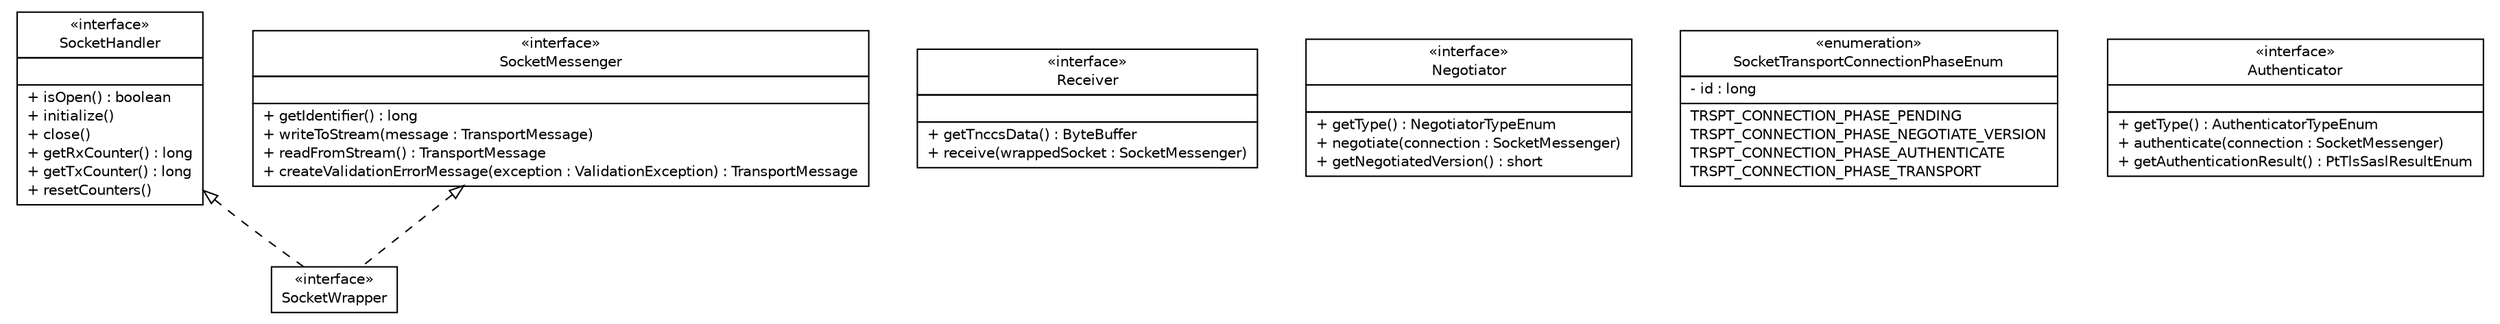 #!/usr/local/bin/dot
#
# Class diagram 
# Generated by UMLGraph version R5_6 (http://www.umlgraph.org/)
#

digraph G {
	edge [fontname="Helvetica",fontsize=10,labelfontname="Helvetica",labelfontsize=10];
	node [fontname="Helvetica",fontsize=10,shape=plaintext];
	nodesep=0.25;
	ranksep=0.5;
	// org.ietf.nea.pt.socket.SocketWrapper
	c74 [label=<<table title="org.ietf.nea.pt.socket.SocketWrapper" border="0" cellborder="1" cellspacing="0" cellpadding="2" port="p" href="./SocketWrapper.html">
		<tr><td><table border="0" cellspacing="0" cellpadding="1">
<tr><td align="center" balign="center"> &#171;interface&#187; </td></tr>
<tr><td align="center" balign="center"> SocketWrapper </td></tr>
		</table></td></tr>
		</table>>, URL="./SocketWrapper.html", fontname="Helvetica", fontcolor="black", fontsize=10.0];
	// org.ietf.nea.pt.socket.Receiver
	c75 [label=<<table title="org.ietf.nea.pt.socket.Receiver" border="0" cellborder="1" cellspacing="0" cellpadding="2" port="p" href="./Receiver.html">
		<tr><td><table border="0" cellspacing="0" cellpadding="1">
<tr><td align="center" balign="center"> &#171;interface&#187; </td></tr>
<tr><td align="center" balign="center"> Receiver </td></tr>
		</table></td></tr>
		<tr><td><table border="0" cellspacing="0" cellpadding="1">
<tr><td align="left" balign="left">  </td></tr>
		</table></td></tr>
		<tr><td><table border="0" cellspacing="0" cellpadding="1">
<tr><td align="left" balign="left"> + getTnccsData() : ByteBuffer </td></tr>
<tr><td align="left" balign="left"> + receive(wrappedSocket : SocketMessenger) </td></tr>
		</table></td></tr>
		</table>>, URL="./Receiver.html", fontname="Helvetica", fontcolor="black", fontsize=10.0];
	// org.ietf.nea.pt.socket.Negotiator
	c76 [label=<<table title="org.ietf.nea.pt.socket.Negotiator" border="0" cellborder="1" cellspacing="0" cellpadding="2" port="p" href="./Negotiator.html">
		<tr><td><table border="0" cellspacing="0" cellpadding="1">
<tr><td align="center" balign="center"> &#171;interface&#187; </td></tr>
<tr><td align="center" balign="center"> Negotiator </td></tr>
		</table></td></tr>
		<tr><td><table border="0" cellspacing="0" cellpadding="1">
<tr><td align="left" balign="left">  </td></tr>
		</table></td></tr>
		<tr><td><table border="0" cellspacing="0" cellpadding="1">
<tr><td align="left" balign="left"> + getType() : NegotiatorTypeEnum </td></tr>
<tr><td align="left" balign="left"> + negotiate(connection : SocketMessenger) </td></tr>
<tr><td align="left" balign="left"> + getNegotiatedVersion() : short </td></tr>
		</table></td></tr>
		</table>>, URL="./Negotiator.html", fontname="Helvetica", fontcolor="black", fontsize=10.0];
	// org.ietf.nea.pt.socket.SocketHandler
	c77 [label=<<table title="org.ietf.nea.pt.socket.SocketHandler" border="0" cellborder="1" cellspacing="0" cellpadding="2" port="p" href="./SocketHandler.html">
		<tr><td><table border="0" cellspacing="0" cellpadding="1">
<tr><td align="center" balign="center"> &#171;interface&#187; </td></tr>
<tr><td align="center" balign="center"> SocketHandler </td></tr>
		</table></td></tr>
		<tr><td><table border="0" cellspacing="0" cellpadding="1">
<tr><td align="left" balign="left">  </td></tr>
		</table></td></tr>
		<tr><td><table border="0" cellspacing="0" cellpadding="1">
<tr><td align="left" balign="left"> + isOpen() : boolean </td></tr>
<tr><td align="left" balign="left"> + initialize() </td></tr>
<tr><td align="left" balign="left"> + close() </td></tr>
<tr><td align="left" balign="left"> + getRxCounter() : long </td></tr>
<tr><td align="left" balign="left"> + getTxCounter() : long </td></tr>
<tr><td align="left" balign="left"> + resetCounters() </td></tr>
		</table></td></tr>
		</table>>, URL="./SocketHandler.html", fontname="Helvetica", fontcolor="black", fontsize=10.0];
	// org.ietf.nea.pt.socket.SocketMessenger
	c78 [label=<<table title="org.ietf.nea.pt.socket.SocketMessenger" border="0" cellborder="1" cellspacing="0" cellpadding="2" port="p" href="./SocketMessenger.html">
		<tr><td><table border="0" cellspacing="0" cellpadding="1">
<tr><td align="center" balign="center"> &#171;interface&#187; </td></tr>
<tr><td align="center" balign="center"> SocketMessenger </td></tr>
		</table></td></tr>
		<tr><td><table border="0" cellspacing="0" cellpadding="1">
<tr><td align="left" balign="left">  </td></tr>
		</table></td></tr>
		<tr><td><table border="0" cellspacing="0" cellpadding="1">
<tr><td align="left" balign="left"> + getIdentifier() : long </td></tr>
<tr><td align="left" balign="left"> + writeToStream(message : TransportMessage) </td></tr>
<tr><td align="left" balign="left"> + readFromStream() : TransportMessage </td></tr>
<tr><td align="left" balign="left"> + createValidationErrorMessage(exception : ValidationException) : TransportMessage </td></tr>
		</table></td></tr>
		</table>>, URL="./SocketMessenger.html", fontname="Helvetica", fontcolor="black", fontsize=10.0];
	// org.ietf.nea.pt.socket.SocketTransportConnectionPhaseEnum
	c79 [label=<<table title="org.ietf.nea.pt.socket.SocketTransportConnectionPhaseEnum" border="0" cellborder="1" cellspacing="0" cellpadding="2" port="p" href="./SocketTransportConnectionPhaseEnum.html">
		<tr><td><table border="0" cellspacing="0" cellpadding="1">
<tr><td align="center" balign="center"> &#171;enumeration&#187; </td></tr>
<tr><td align="center" balign="center"> SocketTransportConnectionPhaseEnum </td></tr>
		</table></td></tr>
		<tr><td><table border="0" cellspacing="0" cellpadding="1">
<tr><td align="left" balign="left"> - id : long </td></tr>
		</table></td></tr>
		<tr><td><table border="0" cellspacing="0" cellpadding="1">
<tr><td align="left" balign="left"> TRSPT_CONNECTION_PHASE_PENDING </td></tr>
<tr><td align="left" balign="left"> TRSPT_CONNECTION_PHASE_NEGOTIATE_VERSION </td></tr>
<tr><td align="left" balign="left"> TRSPT_CONNECTION_PHASE_AUTHENTICATE </td></tr>
<tr><td align="left" balign="left"> TRSPT_CONNECTION_PHASE_TRANSPORT </td></tr>
		</table></td></tr>
		</table>>, URL="./SocketTransportConnectionPhaseEnum.html", fontname="Helvetica", fontcolor="black", fontsize=10.0];
	// org.ietf.nea.pt.socket.Authenticator
	c80 [label=<<table title="org.ietf.nea.pt.socket.Authenticator" border="0" cellborder="1" cellspacing="0" cellpadding="2" port="p" href="./Authenticator.html">
		<tr><td><table border="0" cellspacing="0" cellpadding="1">
<tr><td align="center" balign="center"> &#171;interface&#187; </td></tr>
<tr><td align="center" balign="center"> Authenticator </td></tr>
		</table></td></tr>
		<tr><td><table border="0" cellspacing="0" cellpadding="1">
<tr><td align="left" balign="left">  </td></tr>
		</table></td></tr>
		<tr><td><table border="0" cellspacing="0" cellpadding="1">
<tr><td align="left" balign="left"> + getType() : AuthenticatorTypeEnum </td></tr>
<tr><td align="left" balign="left"> + authenticate(connection : SocketMessenger) </td></tr>
<tr><td align="left" balign="left"> + getAuthenticationResult() : PtTlsSaslResultEnum </td></tr>
		</table></td></tr>
		</table>>, URL="./Authenticator.html", fontname="Helvetica", fontcolor="black", fontsize=10.0];
	//org.ietf.nea.pt.socket.SocketWrapper implements org.ietf.nea.pt.socket.SocketHandler
	c77:p -> c74:p [dir=back,arrowtail=empty,style=dashed];
	//org.ietf.nea.pt.socket.SocketWrapper implements org.ietf.nea.pt.socket.SocketMessenger
	c78:p -> c74:p [dir=back,arrowtail=empty,style=dashed];
}

